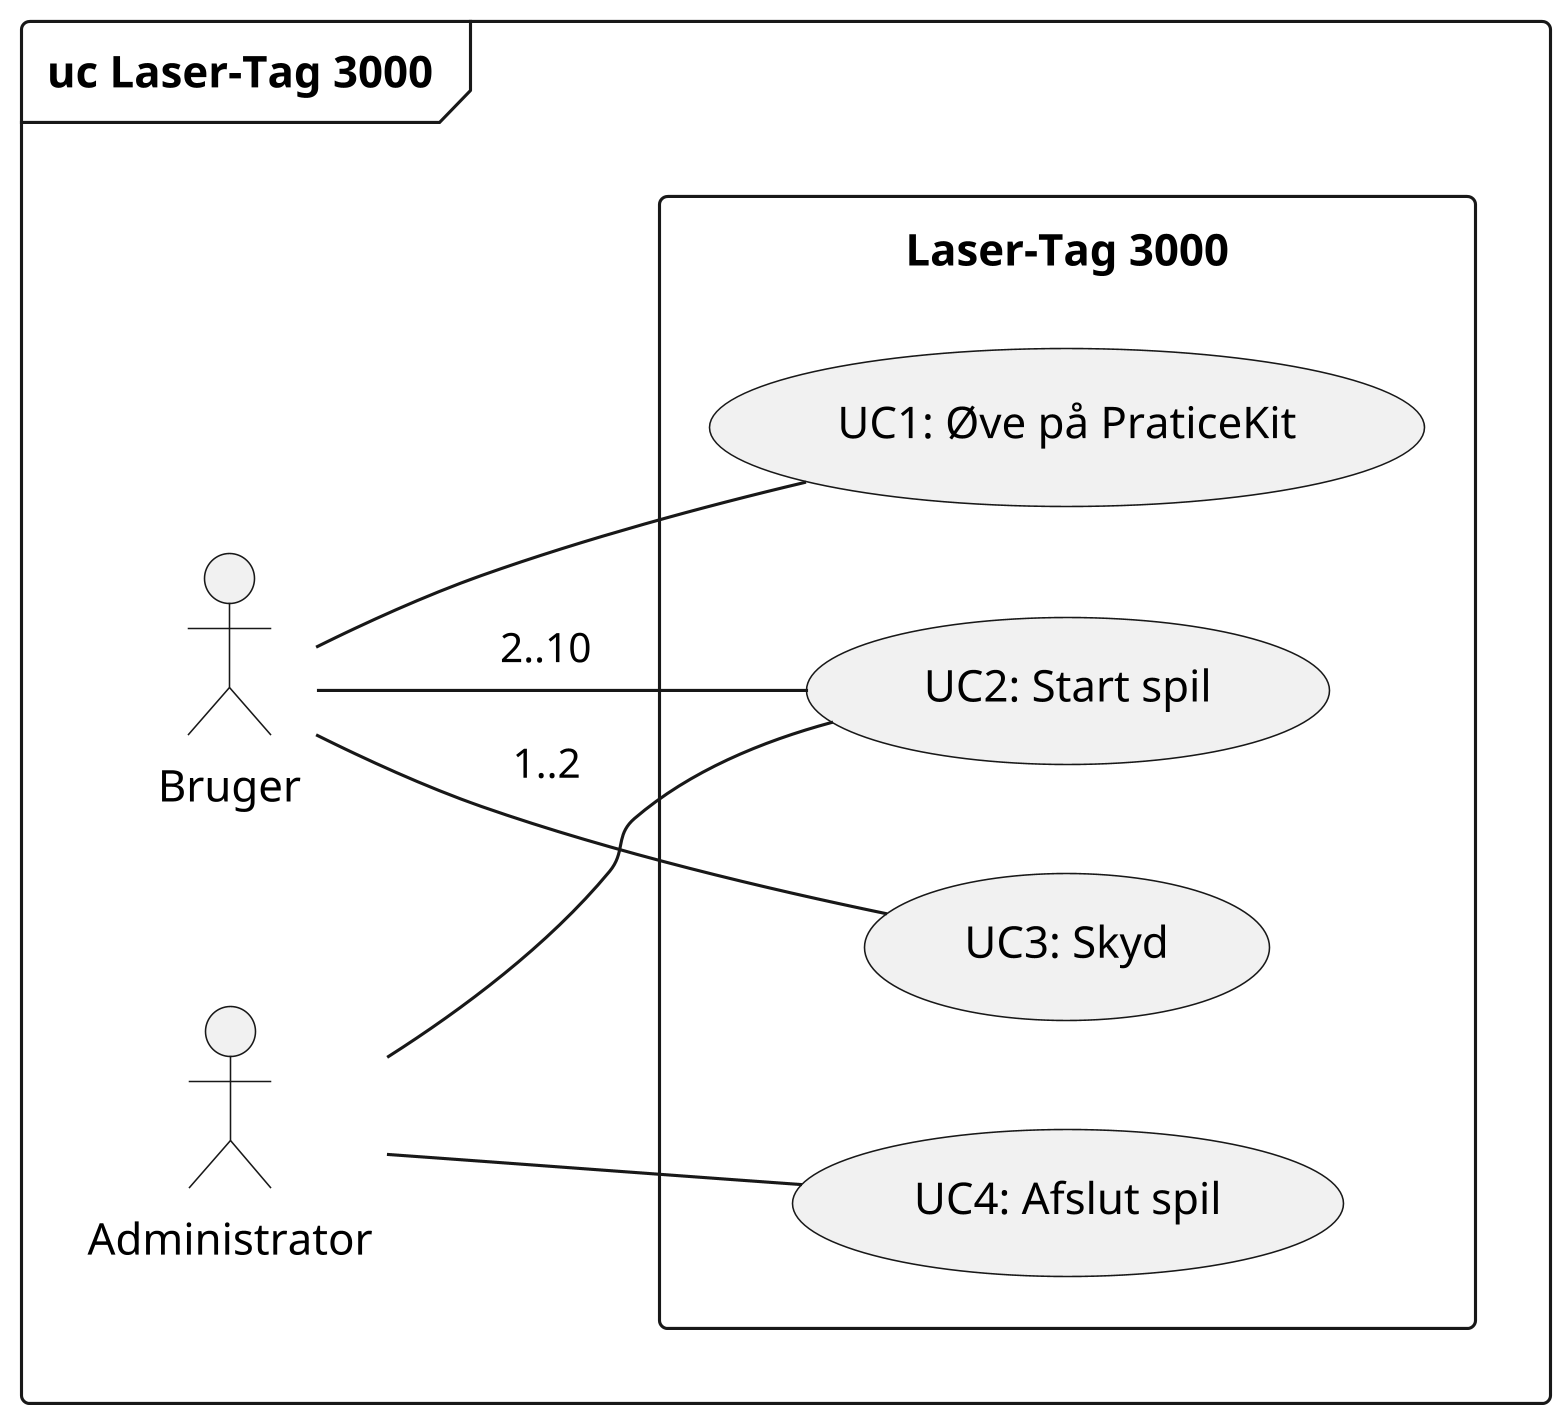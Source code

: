 @startuml uc_diagram

left to right direction

skinparam {
  monochrome true
  dpi 300
  padding 5
  packageStyle rectangle
  packageStyle frame
  shadowing false
  'linetype polyline
  'linetype ortho
  'backgroundColor transparent
}

frame "uc Laser-Tag 3000" {

  actor Bruger as user
  actor Administrator as admin

  rectangle "Laser-Tag 3000" {
    user -- (UC1: Øve på PraticeKit)
    user -- (UC2: Start spil): 2..10
    user -- (UC3: Skyd): 1..2
    admin -- (UC2: Start spil)
    admin -- (UC4: Afslut spil)
  }
}

@enduml